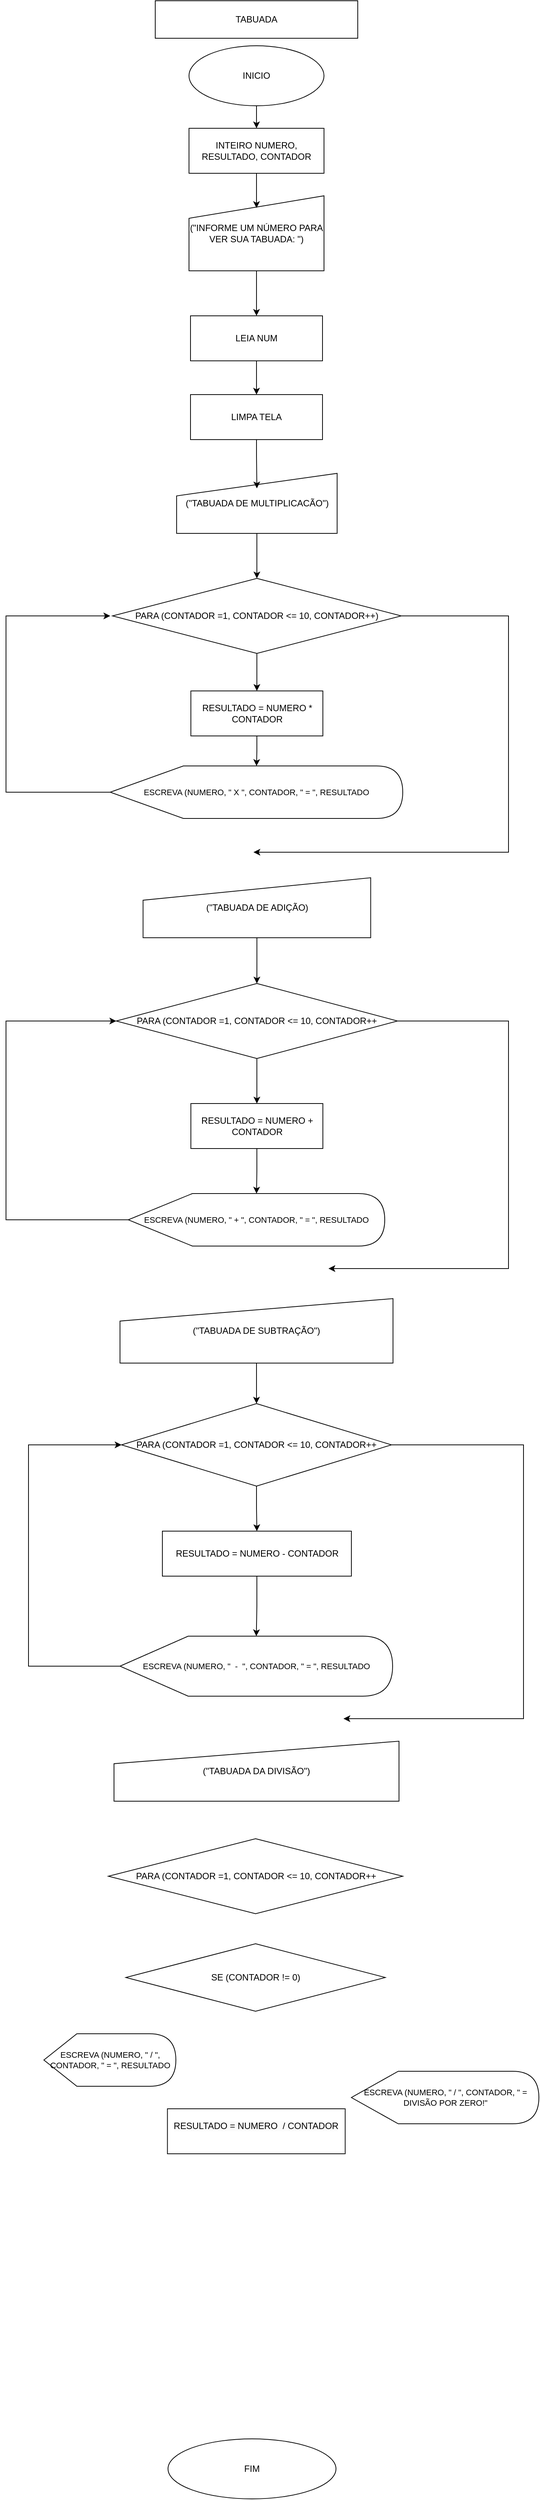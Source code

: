 <mxfile version="24.7.14">
  <diagram name="Página-1" id="e96ZXy56uuHLu2xkgnJe">
    <mxGraphModel dx="1426" dy="749" grid="1" gridSize="10" guides="1" tooltips="1" connect="1" arrows="1" fold="1" page="1" pageScale="1" pageWidth="827" pageHeight="1169" math="0" shadow="0">
      <root>
        <mxCell id="0" />
        <mxCell id="1" parent="0" />
        <mxCell id="FM7CL1xY4V9U8OYrNsVD-1" value="TABUADA" style="rounded=0;whiteSpace=wrap;html=1;" parent="1" vertex="1">
          <mxGeometry x="279" width="270" height="50" as="geometry" />
        </mxCell>
        <mxCell id="FM7CL1xY4V9U8OYrNsVD-21" style="edgeStyle=orthogonalEdgeStyle;rounded=0;orthogonalLoop=1;jettySize=auto;html=1;exitX=0.5;exitY=1;exitDx=0;exitDy=0;entryX=0.5;entryY=0;entryDx=0;entryDy=0;" parent="1" source="FM7CL1xY4V9U8OYrNsVD-2" target="FM7CL1xY4V9U8OYrNsVD-3" edge="1">
          <mxGeometry relative="1" as="geometry" />
        </mxCell>
        <mxCell id="FM7CL1xY4V9U8OYrNsVD-2" value="INICIO" style="ellipse;whiteSpace=wrap;html=1;" parent="1" vertex="1">
          <mxGeometry x="324" y="60" width="180" height="80" as="geometry" />
        </mxCell>
        <mxCell id="FM7CL1xY4V9U8OYrNsVD-3" value="INTEIRO NUMERO, RESULTADO, CONTADOR" style="rounded=0;whiteSpace=wrap;html=1;" parent="1" vertex="1">
          <mxGeometry x="324" y="170" width="180" height="60" as="geometry" />
        </mxCell>
        <mxCell id="HzNkHr0SK3gTeDUPaL9f-2" value="" style="edgeStyle=orthogonalEdgeStyle;rounded=0;orthogonalLoop=1;jettySize=auto;html=1;" parent="1" source="FM7CL1xY4V9U8OYrNsVD-4" target="kIY3HxUJdaBQ4Pe8dxOL-1" edge="1">
          <mxGeometry relative="1" as="geometry" />
        </mxCell>
        <mxCell id="FM7CL1xY4V9U8OYrNsVD-4" value="(&quot;INFORME UM NÚMERO PARA VER SUA TABUADA: &quot;)" style="shape=manualInput;whiteSpace=wrap;html=1;" parent="1" vertex="1">
          <mxGeometry x="324" y="260" width="180" height="100" as="geometry" />
        </mxCell>
        <mxCell id="FM7CL1xY4V9U8OYrNsVD-34" style="edgeStyle=orthogonalEdgeStyle;rounded=0;orthogonalLoop=1;jettySize=auto;html=1;exitX=0;exitY=0;exitDx=100;exitDy=60;exitPerimeter=0;entryX=0.5;entryY=0;entryDx=0;entryDy=0;" parent="1" edge="1">
          <mxGeometry relative="1" as="geometry">
            <mxPoint x="420" y="1010" as="sourcePoint" />
          </mxGeometry>
        </mxCell>
        <mxCell id="FM7CL1xY4V9U8OYrNsVD-23" style="edgeStyle=orthogonalEdgeStyle;rounded=0;orthogonalLoop=1;jettySize=auto;html=1;exitX=0.5;exitY=1;exitDx=0;exitDy=0;entryX=0.5;entryY=0.163;entryDx=0;entryDy=0;entryPerimeter=0;" parent="1" source="FM7CL1xY4V9U8OYrNsVD-3" target="FM7CL1xY4V9U8OYrNsVD-4" edge="1">
          <mxGeometry relative="1" as="geometry" />
        </mxCell>
        <mxCell id="FM7CL1xY4V9U8OYrNsVD-26" style="edgeStyle=orthogonalEdgeStyle;rounded=0;orthogonalLoop=1;jettySize=auto;html=1;exitX=0.5;exitY=1;exitDx=0;exitDy=0;entryX=0;entryY=0;entryDx=100;entryDy=0;entryPerimeter=0;" parent="1" edge="1">
          <mxGeometry relative="1" as="geometry">
            <mxPoint x="414" y="520" as="sourcePoint" />
          </mxGeometry>
        </mxCell>
        <mxCell id="FM7CL1xY4V9U8OYrNsVD-31" style="edgeStyle=orthogonalEdgeStyle;rounded=0;orthogonalLoop=1;jettySize=auto;html=1;exitX=0;exitY=0;exitDx=100;exitDy=60;exitPerimeter=0;entryX=0.55;entryY=-0.05;entryDx=0;entryDy=0;entryPerimeter=0;" parent="1" edge="1">
          <mxGeometry relative="1" as="geometry">
            <mxPoint x="422" y="720" as="sourcePoint" />
          </mxGeometry>
        </mxCell>
        <mxCell id="FM7CL1xY4V9U8OYrNsVD-32" style="edgeStyle=orthogonalEdgeStyle;rounded=0;orthogonalLoop=1;jettySize=auto;html=1;exitX=0.5;exitY=1;exitDx=0;exitDy=0;entryX=0.511;entryY=-0.017;entryDx=0;entryDy=0;entryPerimeter=0;" parent="1" edge="1">
          <mxGeometry relative="1" as="geometry">
            <mxPoint x="414" y="820" as="sourcePoint" />
          </mxGeometry>
        </mxCell>
        <mxCell id="FM7CL1xY4V9U8OYrNsVD-36" style="edgeStyle=orthogonalEdgeStyle;rounded=0;orthogonalLoop=1;jettySize=auto;html=1;exitX=0;exitY=0;exitDx=100;exitDy=60;exitPerimeter=0;entryX=0;entryY=0;entryDx=100;entryDy=0;entryPerimeter=0;" parent="1" edge="1">
          <mxGeometry relative="1" as="geometry">
            <mxPoint x="422" y="910" as="sourcePoint" />
          </mxGeometry>
        </mxCell>
        <mxCell id="FM7CL1xY4V9U8OYrNsVD-37" style="edgeStyle=orthogonalEdgeStyle;rounded=0;orthogonalLoop=1;jettySize=auto;html=1;exitX=0.5;exitY=1;exitDx=0;exitDy=0;entryX=0;entryY=0;entryDx=100;entryDy=0;entryPerimeter=0;" parent="1" edge="1">
          <mxGeometry relative="1" as="geometry">
            <mxPoint x="416" y="1100" as="sourcePoint" />
          </mxGeometry>
        </mxCell>
        <mxCell id="FM7CL1xY4V9U8OYrNsVD-38" style="edgeStyle=orthogonalEdgeStyle;rounded=0;orthogonalLoop=1;jettySize=auto;html=1;exitX=0;exitY=0;exitDx=100;exitDy=60;exitPerimeter=0;entryX=0;entryY=0;entryDx=100;entryDy=0;entryPerimeter=0;" parent="1" edge="1">
          <mxGeometry relative="1" as="geometry">
            <mxPoint x="420" y="1200" as="sourcePoint" />
          </mxGeometry>
        </mxCell>
        <mxCell id="kIY3HxUJdaBQ4Pe8dxOL-50" value="" style="edgeStyle=orthogonalEdgeStyle;rounded=0;orthogonalLoop=1;jettySize=auto;html=1;" parent="1" source="kIY3HxUJdaBQ4Pe8dxOL-1" target="kIY3HxUJdaBQ4Pe8dxOL-24" edge="1">
          <mxGeometry relative="1" as="geometry" />
        </mxCell>
        <mxCell id="kIY3HxUJdaBQ4Pe8dxOL-1" value="LEIA NUM" style="rounded=0;whiteSpace=wrap;html=1;" parent="1" vertex="1">
          <mxGeometry x="326" y="420" width="176" height="60" as="geometry" />
        </mxCell>
        <mxCell id="HzNkHr0SK3gTeDUPaL9f-4" value="" style="edgeStyle=orthogonalEdgeStyle;rounded=0;orthogonalLoop=1;jettySize=auto;html=1;" parent="1" source="kIY3HxUJdaBQ4Pe8dxOL-3" target="kIY3HxUJdaBQ4Pe8dxOL-4" edge="1">
          <mxGeometry relative="1" as="geometry" />
        </mxCell>
        <mxCell id="GgLzvi7CSovLvdMd1KEH-5" style="edgeStyle=orthogonalEdgeStyle;rounded=0;orthogonalLoop=1;jettySize=auto;html=1;exitX=1;exitY=0.5;exitDx=0;exitDy=0;" edge="1" parent="1" source="kIY3HxUJdaBQ4Pe8dxOL-3">
          <mxGeometry relative="1" as="geometry">
            <mxPoint x="410" y="1135" as="targetPoint" />
            <Array as="points">
              <mxPoint x="750" y="820" />
              <mxPoint x="750" y="1135" />
              <mxPoint x="411" y="1135" />
            </Array>
          </mxGeometry>
        </mxCell>
        <mxCell id="kIY3HxUJdaBQ4Pe8dxOL-3" value="PARA (CONTADOR =1, CONTADOR &amp;lt;= 10, CONTADOR++)" style="rhombus;whiteSpace=wrap;html=1;" parent="1" vertex="1">
          <mxGeometry x="222" y="770" width="385" height="100" as="geometry" />
        </mxCell>
        <mxCell id="HzNkHr0SK3gTeDUPaL9f-5" value="" style="edgeStyle=orthogonalEdgeStyle;rounded=0;orthogonalLoop=1;jettySize=auto;html=1;" parent="1" source="kIY3HxUJdaBQ4Pe8dxOL-4" target="kIY3HxUJdaBQ4Pe8dxOL-6" edge="1">
          <mxGeometry relative="1" as="geometry" />
        </mxCell>
        <mxCell id="kIY3HxUJdaBQ4Pe8dxOL-4" value="RESULTADO = NUMERO * CONTADOR" style="rounded=0;whiteSpace=wrap;html=1;" parent="1" vertex="1">
          <mxGeometry x="326.5" y="920" width="176" height="60" as="geometry" />
        </mxCell>
        <mxCell id="GgLzvi7CSovLvdMd1KEH-6" style="edgeStyle=orthogonalEdgeStyle;rounded=0;orthogonalLoop=1;jettySize=auto;html=1;exitX=0;exitY=0.5;exitDx=0;exitDy=0;exitPerimeter=0;" edge="1" parent="1" source="kIY3HxUJdaBQ4Pe8dxOL-6">
          <mxGeometry relative="1" as="geometry">
            <mxPoint x="219" y="820" as="targetPoint" />
            <Array as="points">
              <mxPoint x="80" y="1055" />
              <mxPoint x="80" y="820" />
            </Array>
          </mxGeometry>
        </mxCell>
        <mxCell id="kIY3HxUJdaBQ4Pe8dxOL-6" value="ESCREVA (NUMERO, &quot; X &quot;, CONTADOR, &quot; = &quot;, RESULTADO" style="shape=display;whiteSpace=wrap;html=1;fontSize=11;" parent="1" vertex="1">
          <mxGeometry x="219" y="1020" width="390" height="70" as="geometry" />
        </mxCell>
        <mxCell id="HzNkHr0SK3gTeDUPaL9f-8" value="" style="edgeStyle=orthogonalEdgeStyle;rounded=0;orthogonalLoop=1;jettySize=auto;html=1;" parent="1" source="kIY3HxUJdaBQ4Pe8dxOL-16" target="kIY3HxUJdaBQ4Pe8dxOL-17" edge="1">
          <mxGeometry relative="1" as="geometry" />
        </mxCell>
        <mxCell id="GgLzvi7CSovLvdMd1KEH-8" style="edgeStyle=orthogonalEdgeStyle;rounded=0;orthogonalLoop=1;jettySize=auto;html=1;exitX=1;exitY=0.5;exitDx=0;exitDy=0;" edge="1" parent="1" source="kIY3HxUJdaBQ4Pe8dxOL-16">
          <mxGeometry relative="1" as="geometry">
            <mxPoint x="510" y="1690" as="targetPoint" />
            <Array as="points">
              <mxPoint x="750" y="1360" />
              <mxPoint x="750" y="1690" />
              <mxPoint x="540" y="1690" />
            </Array>
          </mxGeometry>
        </mxCell>
        <mxCell id="kIY3HxUJdaBQ4Pe8dxOL-16" value="PARA (CONTADOR =1, CONTADOR &amp;lt;= 10, CONTADOR++" style="rhombus;whiteSpace=wrap;html=1;" parent="1" vertex="1">
          <mxGeometry x="227" y="1310" width="375" height="100" as="geometry" />
        </mxCell>
        <mxCell id="GgLzvi7CSovLvdMd1KEH-14" value="" style="edgeStyle=orthogonalEdgeStyle;rounded=0;orthogonalLoop=1;jettySize=auto;html=1;" edge="1" parent="1" source="kIY3HxUJdaBQ4Pe8dxOL-17" target="kIY3HxUJdaBQ4Pe8dxOL-18">
          <mxGeometry relative="1" as="geometry" />
        </mxCell>
        <mxCell id="kIY3HxUJdaBQ4Pe8dxOL-17" value="RESULTADO = NUMERO + CONTADOR" style="rounded=0;whiteSpace=wrap;html=1;" parent="1" vertex="1">
          <mxGeometry x="326.5" y="1470" width="176" height="60" as="geometry" />
        </mxCell>
        <mxCell id="GgLzvi7CSovLvdMd1KEH-9" style="edgeStyle=orthogonalEdgeStyle;rounded=0;orthogonalLoop=1;jettySize=auto;html=1;exitX=0;exitY=0.5;exitDx=0;exitDy=0;exitPerimeter=0;entryX=0;entryY=0.5;entryDx=0;entryDy=0;" edge="1" parent="1" source="kIY3HxUJdaBQ4Pe8dxOL-18" target="kIY3HxUJdaBQ4Pe8dxOL-16">
          <mxGeometry relative="1" as="geometry">
            <Array as="points">
              <mxPoint x="80" y="1625" />
              <mxPoint x="80" y="1360" />
            </Array>
          </mxGeometry>
        </mxCell>
        <mxCell id="kIY3HxUJdaBQ4Pe8dxOL-18" value="ESCREVA (NUMERO, &quot; + &quot;, CONTADOR, &quot; = &quot;, RESULTADO" style="shape=display;whiteSpace=wrap;html=1;fontSize=11;" parent="1" vertex="1">
          <mxGeometry x="243" y="1590" width="342" height="70" as="geometry" />
        </mxCell>
        <mxCell id="GgLzvi7CSovLvdMd1KEH-12" value="" style="edgeStyle=orthogonalEdgeStyle;rounded=0;orthogonalLoop=1;jettySize=auto;html=1;" edge="1" parent="1" source="kIY3HxUJdaBQ4Pe8dxOL-20" target="kIY3HxUJdaBQ4Pe8dxOL-21">
          <mxGeometry relative="1" as="geometry" />
        </mxCell>
        <mxCell id="GgLzvi7CSovLvdMd1KEH-15" style="edgeStyle=orthogonalEdgeStyle;rounded=0;orthogonalLoop=1;jettySize=auto;html=1;exitX=1;exitY=0.5;exitDx=0;exitDy=0;" edge="1" parent="1" source="kIY3HxUJdaBQ4Pe8dxOL-20">
          <mxGeometry relative="1" as="geometry">
            <mxPoint x="530" y="2290" as="targetPoint" />
            <Array as="points">
              <mxPoint x="770" y="1925" />
              <mxPoint x="770" y="2290" />
              <mxPoint x="540" y="2290" />
            </Array>
          </mxGeometry>
        </mxCell>
        <mxCell id="kIY3HxUJdaBQ4Pe8dxOL-20" value="PARA (CONTADOR =1, CONTADOR &amp;lt;= 10, CONTADOR++" style="rhombus;whiteSpace=wrap;html=1;" parent="1" vertex="1">
          <mxGeometry x="234" y="1870" width="360" height="110" as="geometry" />
        </mxCell>
        <mxCell id="kIY3HxUJdaBQ4Pe8dxOL-54" value="" style="edgeStyle=orthogonalEdgeStyle;rounded=0;orthogonalLoop=1;jettySize=auto;html=1;" parent="1" source="kIY3HxUJdaBQ4Pe8dxOL-21" target="kIY3HxUJdaBQ4Pe8dxOL-22" edge="1">
          <mxGeometry relative="1" as="geometry" />
        </mxCell>
        <mxCell id="kIY3HxUJdaBQ4Pe8dxOL-21" value="RESULTADO = NUMERO - CONTADOR" style="rounded=0;whiteSpace=wrap;html=1;" parent="1" vertex="1">
          <mxGeometry x="288.5" y="2040" width="252" height="60" as="geometry" />
        </mxCell>
        <mxCell id="GgLzvi7CSovLvdMd1KEH-16" style="edgeStyle=orthogonalEdgeStyle;rounded=0;orthogonalLoop=1;jettySize=auto;html=1;exitX=0;exitY=0.5;exitDx=0;exitDy=0;exitPerimeter=0;entryX=0;entryY=0.5;entryDx=0;entryDy=0;" edge="1" parent="1" source="kIY3HxUJdaBQ4Pe8dxOL-22" target="kIY3HxUJdaBQ4Pe8dxOL-20">
          <mxGeometry relative="1" as="geometry">
            <mxPoint x="232" y="1940" as="targetPoint" />
            <Array as="points">
              <mxPoint x="110" y="2220" />
              <mxPoint x="110" y="1925" />
            </Array>
          </mxGeometry>
        </mxCell>
        <mxCell id="kIY3HxUJdaBQ4Pe8dxOL-22" value="ESCREVA (NUMERO, &quot;&amp;nbsp; -&amp;nbsp; &quot;, CONTADOR, &quot; = &quot;, RESULTADO" style="shape=display;whiteSpace=wrap;html=1;fontSize=11;" parent="1" vertex="1">
          <mxGeometry x="232" y="2180" width="363.5" height="80" as="geometry" />
        </mxCell>
        <mxCell id="kIY3HxUJdaBQ4Pe8dxOL-24" value="LIMPA TELA" style="rounded=0;whiteSpace=wrap;html=1;" parent="1" vertex="1">
          <mxGeometry x="326" y="525" width="176" height="60" as="geometry" />
        </mxCell>
        <mxCell id="kIY3HxUJdaBQ4Pe8dxOL-26" value="PARA (CONTADOR =1, CONTADOR &amp;lt;= 10, CONTADOR++" style="rhombus;whiteSpace=wrap;html=1;" parent="1" vertex="1">
          <mxGeometry x="216.5" y="2450" width="392.5" height="100" as="geometry" />
        </mxCell>
        <mxCell id="kIY3HxUJdaBQ4Pe8dxOL-28" value="ESCREVA (NUMERO, &quot; / &quot;, CONTADOR, &quot; = &quot;, RESULTADO" style="shape=display;whiteSpace=wrap;html=1;fontSize=11;" parent="1" vertex="1">
          <mxGeometry x="130.5" y="2710" width="176" height="70" as="geometry" />
        </mxCell>
        <mxCell id="kIY3HxUJdaBQ4Pe8dxOL-30" value="SE (CONTADOR != 0)" style="rhombus;whiteSpace=wrap;html=1;" parent="1" vertex="1">
          <mxGeometry x="239.75" y="2590" width="346" height="90" as="geometry" />
        </mxCell>
        <mxCell id="kIY3HxUJdaBQ4Pe8dxOL-32" value="ESCREVA (NUMERO, &quot; / &quot;, CONTADOR, &quot; = DIVISÃO POR ZERO!&quot;" style="shape=display;whiteSpace=wrap;html=1;fontSize=11;" parent="1" vertex="1">
          <mxGeometry x="540.5" y="2760" width="250" height="70" as="geometry" />
        </mxCell>
        <mxCell id="kIY3HxUJdaBQ4Pe8dxOL-47" value="FIM" style="ellipse;whiteSpace=wrap;html=1;" parent="1" vertex="1">
          <mxGeometry x="296" y="3250" width="224" height="80" as="geometry" />
        </mxCell>
        <mxCell id="HzNkHr0SK3gTeDUPaL9f-14" value="&#xa;&lt;span style=&quot;color: rgb(0, 0, 0); font-family: Helvetica; font-size: 12px; font-style: normal; font-variant-ligatures: normal; font-variant-caps: normal; font-weight: 400; letter-spacing: normal; orphans: 2; text-align: center; text-indent: 0px; text-transform: none; widows: 2; word-spacing: 0px; -webkit-text-stroke-width: 0px; white-space: normal; background-color: rgb(251, 251, 251); text-decoration-thickness: initial; text-decoration-style: initial; text-decoration-color: initial; display: inline !important; float: none;&quot;&gt;RESULTADO = NUMERO&amp;nbsp; / CONTADOR&lt;/span&gt;&#xa;&#xa;" style="whiteSpace=wrap;html=1;" parent="1" vertex="1">
          <mxGeometry x="295.25" y="2810" width="237" height="60" as="geometry" />
        </mxCell>
        <mxCell id="GgLzvi7CSovLvdMd1KEH-4" value="" style="edgeStyle=orthogonalEdgeStyle;rounded=0;orthogonalLoop=1;jettySize=auto;html=1;" edge="1" parent="1" source="GgLzvi7CSovLvdMd1KEH-1" target="kIY3HxUJdaBQ4Pe8dxOL-3">
          <mxGeometry relative="1" as="geometry" />
        </mxCell>
        <mxCell id="GgLzvi7CSovLvdMd1KEH-1" value="(&quot;TABUADA DE MULTIPLICACÃO&quot;)" style="shape=manualInput;whiteSpace=wrap;html=1;" vertex="1" parent="1">
          <mxGeometry x="307.5" y="630" width="214" height="80" as="geometry" />
        </mxCell>
        <mxCell id="GgLzvi7CSovLvdMd1KEH-3" style="edgeStyle=orthogonalEdgeStyle;rounded=0;orthogonalLoop=1;jettySize=auto;html=1;exitX=0.5;exitY=1;exitDx=0;exitDy=0;entryX=0.5;entryY=0.25;entryDx=0;entryDy=0;entryPerimeter=0;" edge="1" parent="1" source="kIY3HxUJdaBQ4Pe8dxOL-24" target="GgLzvi7CSovLvdMd1KEH-1">
          <mxGeometry relative="1" as="geometry" />
        </mxCell>
        <mxCell id="GgLzvi7CSovLvdMd1KEH-13" value="" style="edgeStyle=orthogonalEdgeStyle;rounded=0;orthogonalLoop=1;jettySize=auto;html=1;" edge="1" parent="1" source="GgLzvi7CSovLvdMd1KEH-7" target="kIY3HxUJdaBQ4Pe8dxOL-16">
          <mxGeometry relative="1" as="geometry" />
        </mxCell>
        <mxCell id="GgLzvi7CSovLvdMd1KEH-7" value="(&quot;TABUADA DE ADIÇÃO)" style="shape=manualInput;whiteSpace=wrap;html=1;" vertex="1" parent="1">
          <mxGeometry x="262.75" y="1169" width="303.5" height="80" as="geometry" />
        </mxCell>
        <mxCell id="GgLzvi7CSovLvdMd1KEH-11" value="" style="edgeStyle=orthogonalEdgeStyle;rounded=0;orthogonalLoop=1;jettySize=auto;html=1;" edge="1" parent="1" source="GgLzvi7CSovLvdMd1KEH-10" target="kIY3HxUJdaBQ4Pe8dxOL-20">
          <mxGeometry relative="1" as="geometry" />
        </mxCell>
        <mxCell id="GgLzvi7CSovLvdMd1KEH-10" value="(&quot;TABUADA DE SUBTRAÇÃO&quot;)" style="shape=manualInput;whiteSpace=wrap;html=1;" vertex="1" parent="1">
          <mxGeometry x="232" y="1730" width="364" height="86" as="geometry" />
        </mxCell>
        <mxCell id="GgLzvi7CSovLvdMd1KEH-17" value="(&quot;TABUADA DA DIVISÃO&quot;)" style="shape=manualInput;whiteSpace=wrap;html=1;" vertex="1" parent="1">
          <mxGeometry x="224" y="2320" width="380" height="80" as="geometry" />
        </mxCell>
      </root>
    </mxGraphModel>
  </diagram>
</mxfile>
